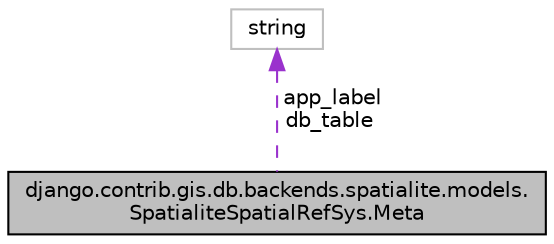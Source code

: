 digraph "django.contrib.gis.db.backends.spatialite.models.SpatialiteSpatialRefSys.Meta"
{
 // LATEX_PDF_SIZE
  edge [fontname="Helvetica",fontsize="10",labelfontname="Helvetica",labelfontsize="10"];
  node [fontname="Helvetica",fontsize="10",shape=record];
  Node1 [label="django.contrib.gis.db.backends.spatialite.models.\lSpatialiteSpatialRefSys.Meta",height=0.2,width=0.4,color="black", fillcolor="grey75", style="filled", fontcolor="black",tooltip=" "];
  Node2 -> Node1 [dir="back",color="darkorchid3",fontsize="10",style="dashed",label=" app_label\ndb_table" ];
  Node2 [label="string",height=0.2,width=0.4,color="grey75", fillcolor="white", style="filled",tooltip=" "];
}

